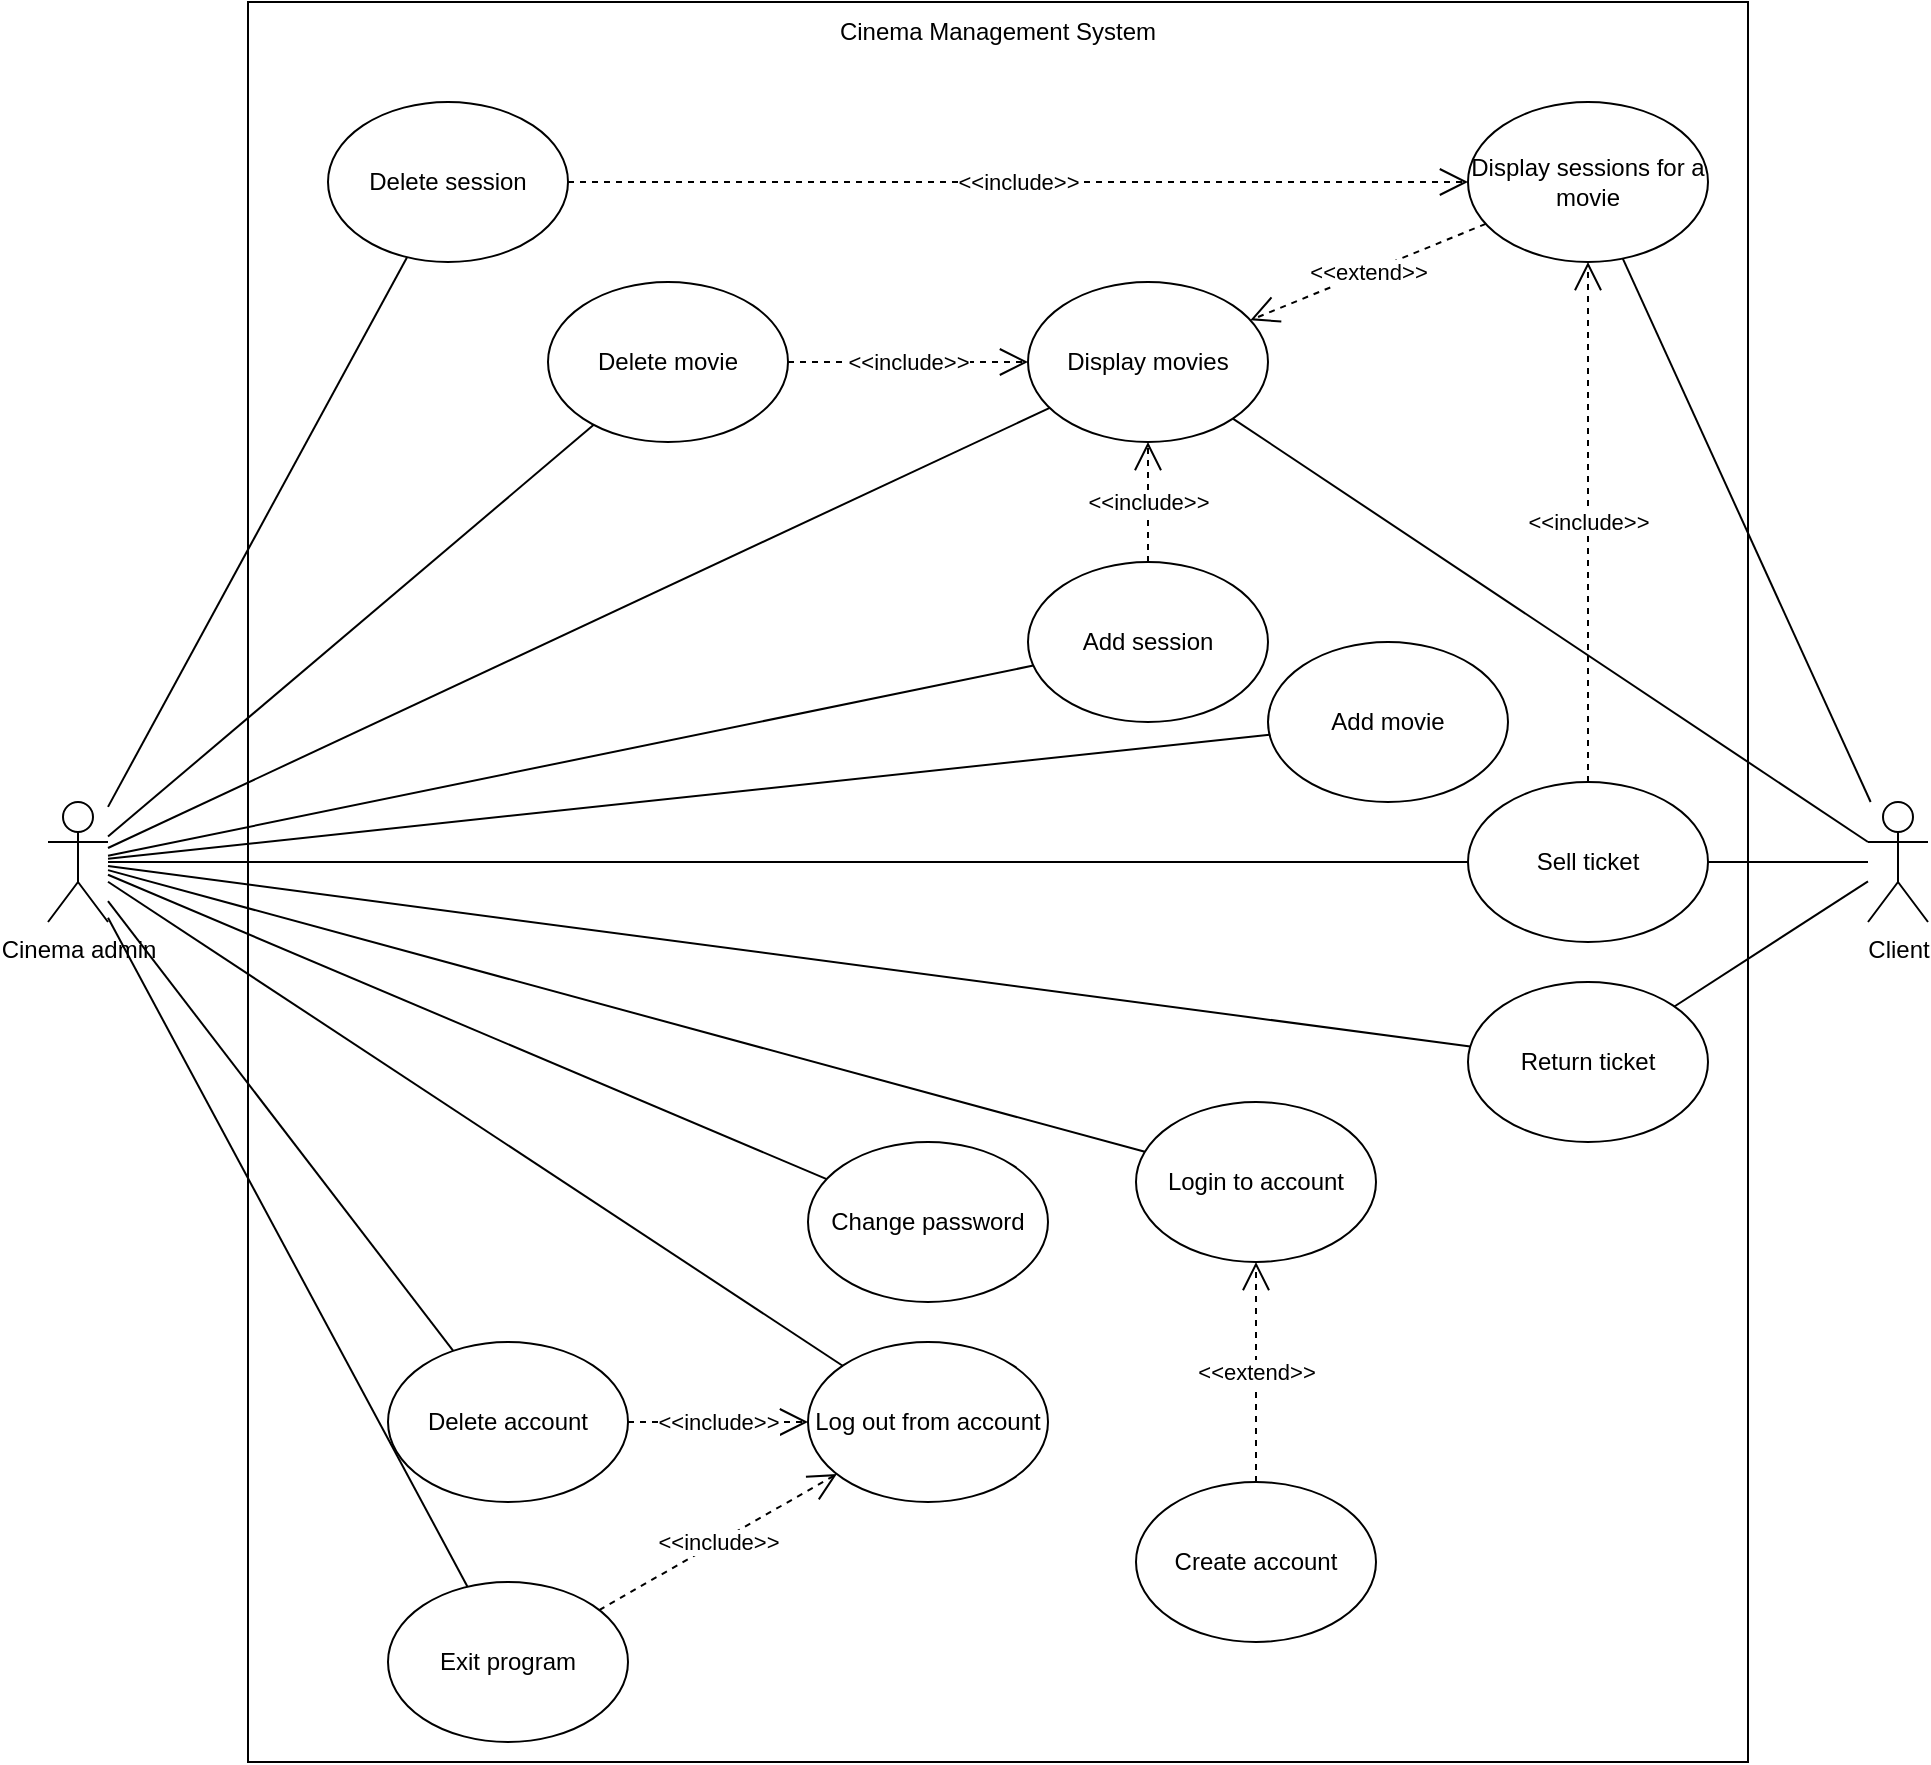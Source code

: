 <mxfile version="22.1.11" type="github">
  <diagram name="Страница — 1" id="en0-uw0zwn7UP_3z0Ww_">
    <mxGraphModel dx="2049" dy="1835" grid="1" gridSize="10" guides="1" tooltips="1" connect="1" arrows="1" fold="1" page="1" pageScale="1" pageWidth="827" pageHeight="1169" math="0" shadow="0">
      <root>
        <mxCell id="0" />
        <mxCell id="1" parent="0" />
        <mxCell id="zHmZYUeR9Ca4iUnJTCps-46" value="&lt;h1 style=&quot;text-align: justify;&quot;&gt;&lt;br&gt;&lt;/h1&gt;" style="rounded=0;whiteSpace=wrap;html=1;align=left;" vertex="1" parent="1">
          <mxGeometry x="-90" y="-210" width="750" height="880" as="geometry" />
        </mxCell>
        <mxCell id="zHmZYUeR9Ca4iUnJTCps-1" value="Cinema admin" style="shape=umlActor;verticalLabelPosition=bottom;verticalAlign=top;html=1;outlineConnect=0;" vertex="1" parent="1">
          <mxGeometry x="-190" y="190" width="30" height="60" as="geometry" />
        </mxCell>
        <mxCell id="zHmZYUeR9Ca4iUnJTCps-6" value="Display movies" style="ellipse;whiteSpace=wrap;html=1;" vertex="1" parent="1">
          <mxGeometry x="300" y="-70" width="120" height="80" as="geometry" />
        </mxCell>
        <mxCell id="zHmZYUeR9Ca4iUnJTCps-7" value="Display sessions for a movie" style="ellipse;whiteSpace=wrap;html=1;" vertex="1" parent="1">
          <mxGeometry x="520" y="-160" width="120" height="80" as="geometry" />
        </mxCell>
        <mxCell id="zHmZYUeR9Ca4iUnJTCps-8" value="Sell ticket" style="ellipse;whiteSpace=wrap;html=1;" vertex="1" parent="1">
          <mxGeometry x="520" y="180" width="120" height="80" as="geometry" />
        </mxCell>
        <mxCell id="zHmZYUeR9Ca4iUnJTCps-9" value="Return ticket" style="ellipse;whiteSpace=wrap;html=1;" vertex="1" parent="1">
          <mxGeometry x="520" y="280" width="120" height="80" as="geometry" />
        </mxCell>
        <mxCell id="zHmZYUeR9Ca4iUnJTCps-11" value="Add movie" style="ellipse;whiteSpace=wrap;html=1;" vertex="1" parent="1">
          <mxGeometry x="420" y="110" width="120" height="80" as="geometry" />
        </mxCell>
        <mxCell id="zHmZYUeR9Ca4iUnJTCps-12" value="Add session" style="ellipse;whiteSpace=wrap;html=1;" vertex="1" parent="1">
          <mxGeometry x="300" y="70" width="120" height="80" as="geometry" />
        </mxCell>
        <mxCell id="zHmZYUeR9Ca4iUnJTCps-13" value="Delete movie" style="ellipse;whiteSpace=wrap;html=1;" vertex="1" parent="1">
          <mxGeometry x="60" y="-70" width="120" height="80" as="geometry" />
        </mxCell>
        <mxCell id="zHmZYUeR9Ca4iUnJTCps-14" value="Delete session" style="ellipse;whiteSpace=wrap;html=1;" vertex="1" parent="1">
          <mxGeometry x="-50" y="-160" width="120" height="80" as="geometry" />
        </mxCell>
        <mxCell id="zHmZYUeR9Ca4iUnJTCps-15" value="Change password" style="ellipse;whiteSpace=wrap;html=1;" vertex="1" parent="1">
          <mxGeometry x="190" y="360" width="120" height="80" as="geometry" />
        </mxCell>
        <mxCell id="zHmZYUeR9Ca4iUnJTCps-16" value="Delete account" style="ellipse;whiteSpace=wrap;html=1;" vertex="1" parent="1">
          <mxGeometry x="-20" y="460" width="120" height="80" as="geometry" />
        </mxCell>
        <mxCell id="zHmZYUeR9Ca4iUnJTCps-17" value="Log out from account" style="ellipse;whiteSpace=wrap;html=1;" vertex="1" parent="1">
          <mxGeometry x="190" y="460" width="120" height="80" as="geometry" />
        </mxCell>
        <mxCell id="zHmZYUeR9Ca4iUnJTCps-18" value="Exit program" style="ellipse;whiteSpace=wrap;html=1;" vertex="1" parent="1">
          <mxGeometry x="-20" y="580" width="120" height="80" as="geometry" />
        </mxCell>
        <mxCell id="zHmZYUeR9Ca4iUnJTCps-19" value="Login to account" style="ellipse;whiteSpace=wrap;html=1;" vertex="1" parent="1">
          <mxGeometry x="354" y="340" width="120" height="80" as="geometry" />
        </mxCell>
        <mxCell id="zHmZYUeR9Ca4iUnJTCps-20" value="Create account" style="ellipse;whiteSpace=wrap;html=1;" vertex="1" parent="1">
          <mxGeometry x="354" y="530" width="120" height="80" as="geometry" />
        </mxCell>
        <mxCell id="zHmZYUeR9Ca4iUnJTCps-24" value="&amp;lt;&amp;lt;extend&amp;gt;&amp;gt;" style="endArrow=open;endSize=12;dashed=1;html=1;rounded=0;" edge="1" parent="1" source="zHmZYUeR9Ca4iUnJTCps-7" target="zHmZYUeR9Ca4iUnJTCps-6">
          <mxGeometry width="160" relative="1" as="geometry">
            <mxPoint x="230" y="210" as="sourcePoint" />
            <mxPoint x="390" y="210" as="targetPoint" />
          </mxGeometry>
        </mxCell>
        <mxCell id="zHmZYUeR9Ca4iUnJTCps-25" value="" style="endArrow=none;html=1;rounded=0;" edge="1" parent="1" source="zHmZYUeR9Ca4iUnJTCps-1" target="zHmZYUeR9Ca4iUnJTCps-6">
          <mxGeometry width="50" height="50" relative="1" as="geometry">
            <mxPoint x="290" y="240" as="sourcePoint" />
            <mxPoint x="340" y="190" as="targetPoint" />
          </mxGeometry>
        </mxCell>
        <mxCell id="zHmZYUeR9Ca4iUnJTCps-26" value="" style="endArrow=none;html=1;rounded=0;" edge="1" parent="1" source="zHmZYUeR9Ca4iUnJTCps-1" target="zHmZYUeR9Ca4iUnJTCps-8">
          <mxGeometry width="50" height="50" relative="1" as="geometry">
            <mxPoint x="290" y="240" as="sourcePoint" />
            <mxPoint x="340" y="190" as="targetPoint" />
          </mxGeometry>
        </mxCell>
        <mxCell id="zHmZYUeR9Ca4iUnJTCps-27" value="&amp;lt;&amp;lt;include&amp;gt;&amp;gt;" style="endArrow=open;endSize=12;dashed=1;html=1;rounded=0;" edge="1" parent="1" source="zHmZYUeR9Ca4iUnJTCps-8" target="zHmZYUeR9Ca4iUnJTCps-7">
          <mxGeometry width="160" relative="1" as="geometry">
            <mxPoint x="230" y="210" as="sourcePoint" />
            <mxPoint x="390" y="210" as="targetPoint" />
          </mxGeometry>
        </mxCell>
        <mxCell id="zHmZYUeR9Ca4iUnJTCps-28" value="" style="endArrow=none;html=1;rounded=0;" edge="1" parent="1" source="zHmZYUeR9Ca4iUnJTCps-9" target="zHmZYUeR9Ca4iUnJTCps-1">
          <mxGeometry width="50" height="50" relative="1" as="geometry">
            <mxPoint x="70" y="250" as="sourcePoint" />
            <mxPoint x="120" y="200" as="targetPoint" />
          </mxGeometry>
        </mxCell>
        <mxCell id="zHmZYUeR9Ca4iUnJTCps-29" value="" style="endArrow=none;html=1;rounded=0;" edge="1" parent="1" source="zHmZYUeR9Ca4iUnJTCps-18" target="zHmZYUeR9Ca4iUnJTCps-1">
          <mxGeometry width="50" height="50" relative="1" as="geometry">
            <mxPoint x="20" y="410" as="sourcePoint" />
            <mxPoint x="70" y="360" as="targetPoint" />
          </mxGeometry>
        </mxCell>
        <mxCell id="zHmZYUeR9Ca4iUnJTCps-30" value="" style="endArrow=none;html=1;rounded=0;" edge="1" parent="1" source="zHmZYUeR9Ca4iUnJTCps-17" target="zHmZYUeR9Ca4iUnJTCps-1">
          <mxGeometry width="50" height="50" relative="1" as="geometry">
            <mxPoint x="270" y="370" as="sourcePoint" />
            <mxPoint x="320" y="320" as="targetPoint" />
          </mxGeometry>
        </mxCell>
        <mxCell id="zHmZYUeR9Ca4iUnJTCps-31" value="" style="endArrow=none;html=1;rounded=0;" edge="1" parent="1" source="zHmZYUeR9Ca4iUnJTCps-15" target="zHmZYUeR9Ca4iUnJTCps-1">
          <mxGeometry width="50" height="50" relative="1" as="geometry">
            <mxPoint x="270" y="390" as="sourcePoint" />
            <mxPoint x="320" y="340" as="targetPoint" />
          </mxGeometry>
        </mxCell>
        <mxCell id="zHmZYUeR9Ca4iUnJTCps-32" value="" style="endArrow=none;html=1;rounded=0;" edge="1" parent="1" source="zHmZYUeR9Ca4iUnJTCps-13" target="zHmZYUeR9Ca4iUnJTCps-1">
          <mxGeometry width="50" height="50" relative="1" as="geometry">
            <mxPoint x="270" y="390" as="sourcePoint" />
            <mxPoint x="320" y="340" as="targetPoint" />
          </mxGeometry>
        </mxCell>
        <mxCell id="zHmZYUeR9Ca4iUnJTCps-33" value="&amp;lt;&amp;lt;include&amp;gt;&amp;gt;" style="endArrow=open;endSize=12;dashed=1;html=1;rounded=0;" edge="1" parent="1" source="zHmZYUeR9Ca4iUnJTCps-13" target="zHmZYUeR9Ca4iUnJTCps-6">
          <mxGeometry width="160" relative="1" as="geometry">
            <mxPoint x="295" y="178" as="sourcePoint" />
            <mxPoint x="389" y="92" as="targetPoint" />
          </mxGeometry>
        </mxCell>
        <mxCell id="zHmZYUeR9Ca4iUnJTCps-34" value="" style="endArrow=none;html=1;rounded=0;" edge="1" parent="1" source="zHmZYUeR9Ca4iUnJTCps-1" target="zHmZYUeR9Ca4iUnJTCps-11">
          <mxGeometry width="50" height="50" relative="1" as="geometry">
            <mxPoint x="270" y="370" as="sourcePoint" />
            <mxPoint x="320" y="320" as="targetPoint" />
          </mxGeometry>
        </mxCell>
        <mxCell id="zHmZYUeR9Ca4iUnJTCps-35" value="" style="endArrow=none;html=1;rounded=0;" edge="1" parent="1" source="zHmZYUeR9Ca4iUnJTCps-1" target="zHmZYUeR9Ca4iUnJTCps-12">
          <mxGeometry width="50" height="50" relative="1" as="geometry">
            <mxPoint x="270" y="370" as="sourcePoint" />
            <mxPoint x="320" y="320" as="targetPoint" />
          </mxGeometry>
        </mxCell>
        <mxCell id="zHmZYUeR9Ca4iUnJTCps-36" value="&amp;lt;&amp;lt;include&amp;gt;&amp;gt;" style="endArrow=open;endSize=12;dashed=1;html=1;rounded=0;" edge="1" parent="1" source="zHmZYUeR9Ca4iUnJTCps-12" target="zHmZYUeR9Ca4iUnJTCps-6">
          <mxGeometry width="160" relative="1" as="geometry">
            <mxPoint x="225" y="310" as="sourcePoint" />
            <mxPoint x="205" y="160" as="targetPoint" />
          </mxGeometry>
        </mxCell>
        <mxCell id="zHmZYUeR9Ca4iUnJTCps-37" value="" style="endArrow=none;html=1;rounded=0;" edge="1" parent="1" source="zHmZYUeR9Ca4iUnJTCps-1" target="zHmZYUeR9Ca4iUnJTCps-14">
          <mxGeometry width="50" height="50" relative="1" as="geometry">
            <mxPoint x="270" y="390" as="sourcePoint" />
            <mxPoint x="320" y="340" as="targetPoint" />
          </mxGeometry>
        </mxCell>
        <mxCell id="zHmZYUeR9Ca4iUnJTCps-38" value="&amp;lt;&amp;lt;include&amp;gt;&amp;gt;" style="endArrow=open;endSize=12;dashed=1;html=1;rounded=0;" edge="1" parent="1" source="zHmZYUeR9Ca4iUnJTCps-14" target="zHmZYUeR9Ca4iUnJTCps-7">
          <mxGeometry width="160" relative="1" as="geometry">
            <mxPoint x="492" y="266" as="sourcePoint" />
            <mxPoint x="248" y="144" as="targetPoint" />
          </mxGeometry>
        </mxCell>
        <mxCell id="zHmZYUeR9Ca4iUnJTCps-39" value="" style="endArrow=none;html=1;rounded=0;" edge="1" parent="1" source="zHmZYUeR9Ca4iUnJTCps-16" target="zHmZYUeR9Ca4iUnJTCps-1">
          <mxGeometry width="50" height="50" relative="1" as="geometry">
            <mxPoint x="270" y="290" as="sourcePoint" />
            <mxPoint x="320" y="240" as="targetPoint" />
          </mxGeometry>
        </mxCell>
        <mxCell id="zHmZYUeR9Ca4iUnJTCps-41" value="&amp;lt;&amp;lt;include&amp;gt;&amp;gt;" style="endArrow=open;endSize=12;dashed=1;html=1;rounded=0;" edge="1" parent="1" source="zHmZYUeR9Ca4iUnJTCps-16" target="zHmZYUeR9Ca4iUnJTCps-17">
          <mxGeometry width="160" relative="1" as="geometry">
            <mxPoint x="402" y="862" as="sourcePoint" />
            <mxPoint x="158" y="740" as="targetPoint" />
          </mxGeometry>
        </mxCell>
        <mxCell id="zHmZYUeR9Ca4iUnJTCps-42" value="&amp;lt;&amp;lt;include&amp;gt;&amp;gt;" style="endArrow=open;endSize=12;dashed=1;html=1;rounded=0;" edge="1" parent="1" source="zHmZYUeR9Ca4iUnJTCps-18" target="zHmZYUeR9Ca4iUnJTCps-17">
          <mxGeometry width="160" relative="1" as="geometry">
            <mxPoint x="242" y="636" as="sourcePoint" />
            <mxPoint x="208" y="619" as="targetPoint" />
          </mxGeometry>
        </mxCell>
        <mxCell id="zHmZYUeR9Ca4iUnJTCps-43" value="" style="endArrow=none;html=1;rounded=0;" edge="1" parent="1" source="zHmZYUeR9Ca4iUnJTCps-1" target="zHmZYUeR9Ca4iUnJTCps-19">
          <mxGeometry width="50" height="50" relative="1" as="geometry">
            <mxPoint x="370" y="450" as="sourcePoint" />
            <mxPoint x="420" y="400" as="targetPoint" />
          </mxGeometry>
        </mxCell>
        <mxCell id="zHmZYUeR9Ca4iUnJTCps-44" value="&amp;lt;&amp;lt;extend&amp;gt;&amp;gt;" style="endArrow=open;endSize=12;dashed=1;html=1;rounded=0;" edge="1" parent="1" source="zHmZYUeR9Ca4iUnJTCps-20" target="zHmZYUeR9Ca4iUnJTCps-19">
          <mxGeometry width="160" relative="1" as="geometry">
            <mxPoint x="474" y="660" as="sourcePoint" />
            <mxPoint x="390" y="590" as="targetPoint" />
          </mxGeometry>
        </mxCell>
        <mxCell id="zHmZYUeR9Ca4iUnJTCps-47" value="Cinema Management System" style="text;html=1;strokeColor=none;fillColor=none;align=center;verticalAlign=middle;whiteSpace=wrap;rounded=0;" vertex="1" parent="1">
          <mxGeometry x="180" y="-210" width="210" height="30" as="geometry" />
        </mxCell>
        <mxCell id="zHmZYUeR9Ca4iUnJTCps-50" value="Client" style="shape=umlActor;verticalLabelPosition=bottom;verticalAlign=top;html=1;outlineConnect=0;" vertex="1" parent="1">
          <mxGeometry x="720" y="190" width="30" height="60" as="geometry" />
        </mxCell>
        <mxCell id="zHmZYUeR9Ca4iUnJTCps-53" value="" style="endArrow=none;html=1;rounded=0;" edge="1" parent="1" source="zHmZYUeR9Ca4iUnJTCps-8" target="zHmZYUeR9Ca4iUnJTCps-50">
          <mxGeometry width="50" height="50" relative="1" as="geometry">
            <mxPoint x="630" y="190" as="sourcePoint" />
            <mxPoint x="680" y="140" as="targetPoint" />
          </mxGeometry>
        </mxCell>
        <mxCell id="zHmZYUeR9Ca4iUnJTCps-55" value="" style="endArrow=none;html=1;rounded=0;" edge="1" parent="1" source="zHmZYUeR9Ca4iUnJTCps-9" target="zHmZYUeR9Ca4iUnJTCps-50">
          <mxGeometry width="50" height="50" relative="1" as="geometry">
            <mxPoint x="680" y="330" as="sourcePoint" />
            <mxPoint x="730" y="280" as="targetPoint" />
          </mxGeometry>
        </mxCell>
        <mxCell id="zHmZYUeR9Ca4iUnJTCps-56" value="" style="endArrow=none;html=1;rounded=0;" edge="1" parent="1" source="zHmZYUeR9Ca4iUnJTCps-7" target="zHmZYUeR9Ca4iUnJTCps-50">
          <mxGeometry width="50" height="50" relative="1" as="geometry">
            <mxPoint x="700" y="10" as="sourcePoint" />
            <mxPoint x="750" y="-40" as="targetPoint" />
          </mxGeometry>
        </mxCell>
        <mxCell id="zHmZYUeR9Ca4iUnJTCps-57" value="" style="endArrow=none;html=1;rounded=0;" edge="1" parent="1" source="zHmZYUeR9Ca4iUnJTCps-50" target="zHmZYUeR9Ca4iUnJTCps-6">
          <mxGeometry width="50" height="50" relative="1" as="geometry">
            <mxPoint x="410" y="70" as="sourcePoint" />
            <mxPoint x="460" y="20" as="targetPoint" />
          </mxGeometry>
        </mxCell>
      </root>
    </mxGraphModel>
  </diagram>
</mxfile>
